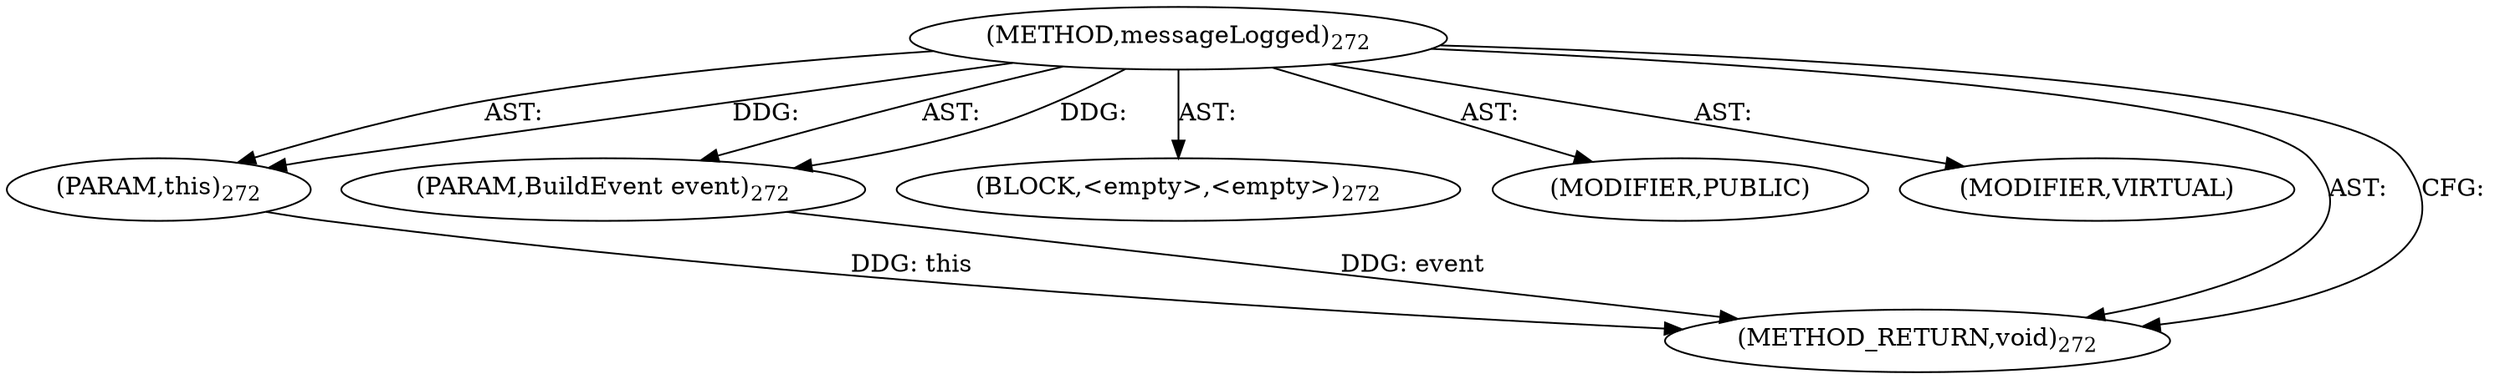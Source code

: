 digraph "messageLogged" {  
"111669149709" [label = <(METHOD,messageLogged)<SUB>272</SUB>> ]
"115964117026" [label = <(PARAM,this)<SUB>272</SUB>> ]
"115964117027" [label = <(PARAM,BuildEvent event)<SUB>272</SUB>> ]
"25769803808" [label = <(BLOCK,&lt;empty&gt;,&lt;empty&gt;)<SUB>272</SUB>> ]
"133143986208" [label = <(MODIFIER,PUBLIC)> ]
"133143986209" [label = <(MODIFIER,VIRTUAL)> ]
"128849018893" [label = <(METHOD_RETURN,void)<SUB>272</SUB>> ]
  "111669149709" -> "115964117026"  [ label = "AST: "] 
  "111669149709" -> "115964117027"  [ label = "AST: "] 
  "111669149709" -> "25769803808"  [ label = "AST: "] 
  "111669149709" -> "133143986208"  [ label = "AST: "] 
  "111669149709" -> "133143986209"  [ label = "AST: "] 
  "111669149709" -> "128849018893"  [ label = "AST: "] 
  "111669149709" -> "128849018893"  [ label = "CFG: "] 
  "115964117026" -> "128849018893"  [ label = "DDG: this"] 
  "115964117027" -> "128849018893"  [ label = "DDG: event"] 
  "111669149709" -> "115964117026"  [ label = "DDG: "] 
  "111669149709" -> "115964117027"  [ label = "DDG: "] 
}
